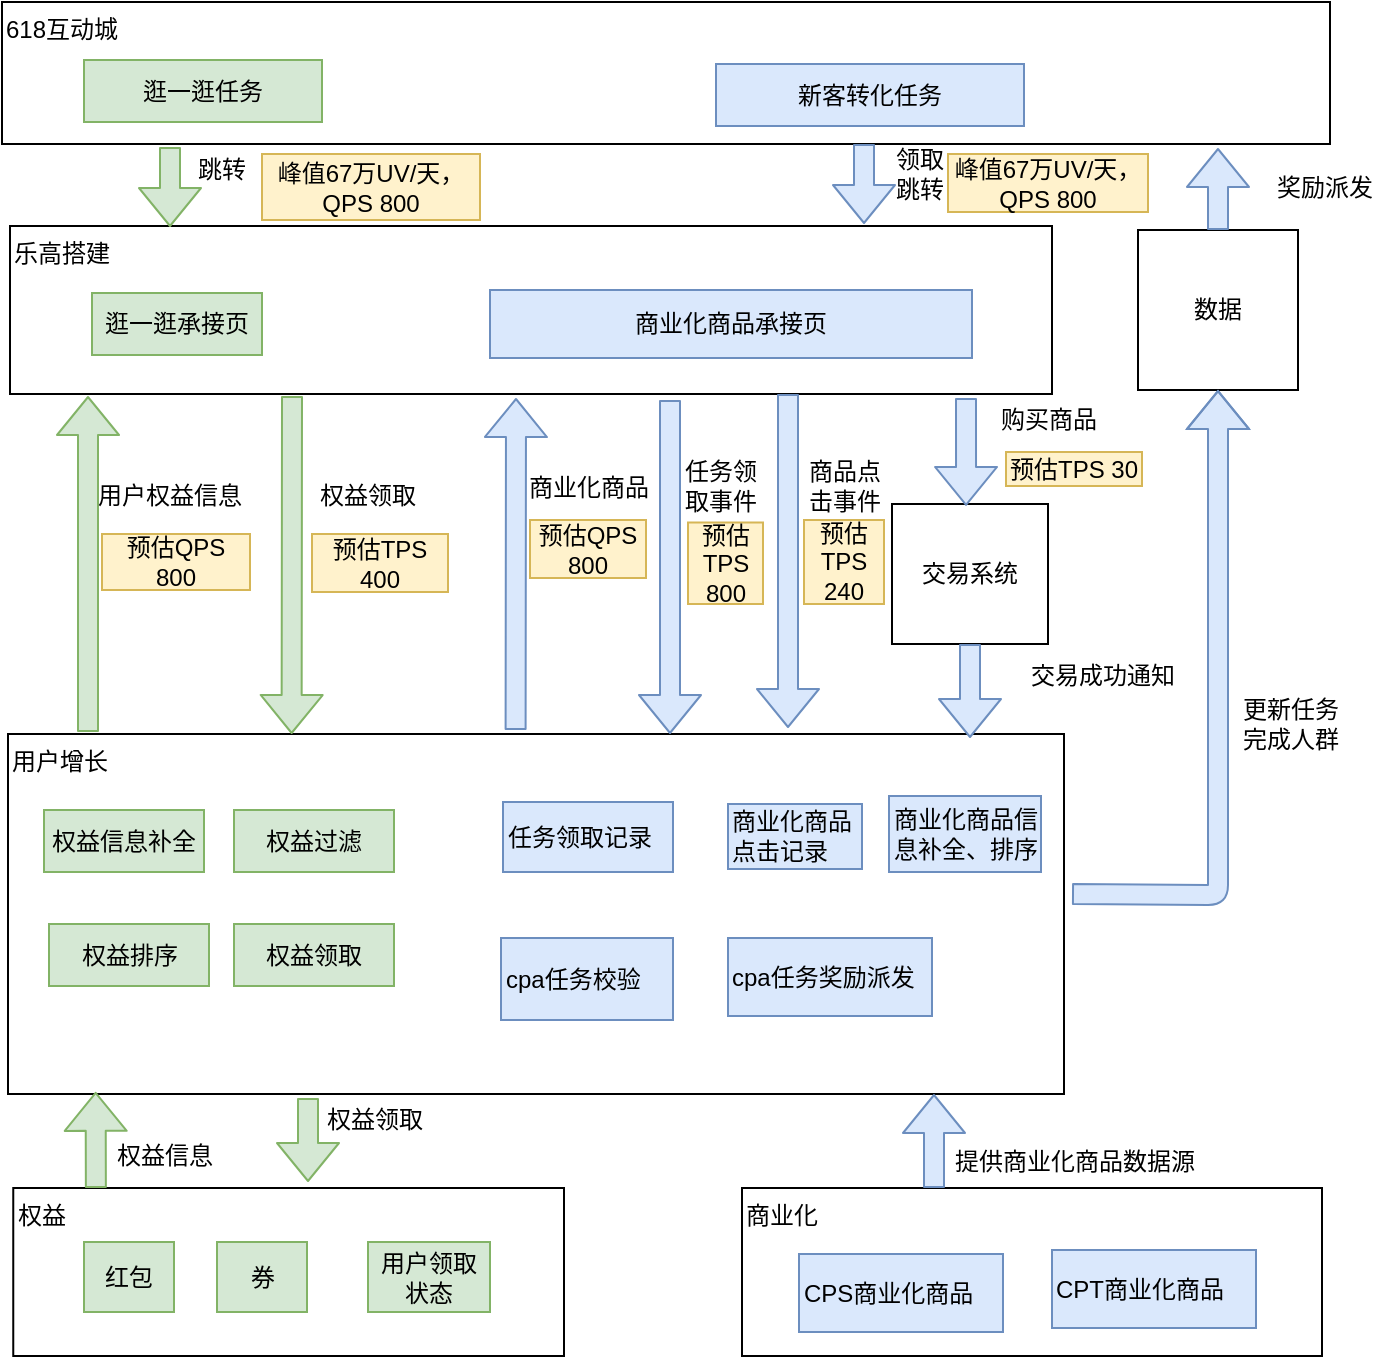 <mxfile version="14.7.0" type="github">
  <diagram id="WtcN0ib-zTL-6sgLEDqq" name="Page-1">
    <mxGraphModel dx="1395" dy="781" grid="0" gridSize="10" guides="1" tooltips="1" connect="1" arrows="1" fold="1" page="1" pageScale="1" pageWidth="827" pageHeight="1169" math="0" shadow="0">
      <root>
        <mxCell id="0" />
        <mxCell id="1" parent="0" />
        <mxCell id="yQsRP-smEFoYBMEX3547-4" value="&lt;div&gt;&lt;span&gt;618互动城&lt;/span&gt;&lt;/div&gt;" style="rounded=0;whiteSpace=wrap;html=1;align=left;verticalAlign=top;" parent="1" vertex="1">
          <mxGeometry x="57" y="150" width="664" height="71" as="geometry" />
        </mxCell>
        <mxCell id="yQsRP-smEFoYBMEX3547-5" value="乐高搭建" style="rounded=0;whiteSpace=wrap;html=1;align=left;verticalAlign=top;" parent="1" vertex="1">
          <mxGeometry x="61" y="262" width="521" height="84" as="geometry" />
        </mxCell>
        <mxCell id="yQsRP-smEFoYBMEX3547-6" value="用户增长" style="rounded=0;whiteSpace=wrap;html=1;verticalAlign=top;align=left;" parent="1" vertex="1">
          <mxGeometry x="60" y="516" width="528" height="180" as="geometry" />
        </mxCell>
        <mxCell id="yQsRP-smEFoYBMEX3547-7" value="逛一逛任务" style="rounded=0;whiteSpace=wrap;html=1;fillColor=#d5e8d4;strokeColor=#82b366;" parent="1" vertex="1">
          <mxGeometry x="98" y="179" width="119" height="31" as="geometry" />
        </mxCell>
        <mxCell id="yQsRP-smEFoYBMEX3547-8" value="新客转化任务" style="rounded=0;whiteSpace=wrap;html=1;fillColor=#dae8fc;strokeColor=#6c8ebf;" parent="1" vertex="1">
          <mxGeometry x="414" y="181" width="154" height="31" as="geometry" />
        </mxCell>
        <mxCell id="yQsRP-smEFoYBMEX3547-9" value="逛一逛承接页" style="rounded=0;whiteSpace=wrap;html=1;fillColor=#d5e8d4;strokeColor=#82b366;" parent="1" vertex="1">
          <mxGeometry x="102" y="295.5" width="85" height="31" as="geometry" />
        </mxCell>
        <mxCell id="yQsRP-smEFoYBMEX3547-10" value="商业化商品承接页" style="rounded=0;whiteSpace=wrap;html=1;fillColor=#dae8fc;strokeColor=#6c8ebf;" parent="1" vertex="1">
          <mxGeometry x="301" y="294" width="241" height="34" as="geometry" />
        </mxCell>
        <mxCell id="yQsRP-smEFoYBMEX3547-11" value="任务领取记录" style="rounded=0;whiteSpace=wrap;html=1;align=left;fillColor=#dae8fc;strokeColor=#6c8ebf;" parent="1" vertex="1">
          <mxGeometry x="307.5" y="550" width="85" height="35" as="geometry" />
        </mxCell>
        <mxCell id="yQsRP-smEFoYBMEX3547-12" value="商业化商品点击记录" style="rounded=0;whiteSpace=wrap;html=1;align=left;fillColor=#dae8fc;strokeColor=#6c8ebf;" parent="1" vertex="1">
          <mxGeometry x="420" y="551" width="67" height="32.5" as="geometry" />
        </mxCell>
        <mxCell id="yQsRP-smEFoYBMEX3547-13" value="商业化商品信息补全、排序" style="rounded=0;whiteSpace=wrap;html=1;align=left;fillColor=#dae8fc;strokeColor=#6c8ebf;" parent="1" vertex="1">
          <mxGeometry x="500.5" y="547" width="76" height="38" as="geometry" />
        </mxCell>
        <mxCell id="yQsRP-smEFoYBMEX3547-14" value="商业化" style="rounded=0;whiteSpace=wrap;html=1;align=left;verticalAlign=top;" parent="1" vertex="1">
          <mxGeometry x="427" y="743" width="290" height="84" as="geometry" />
        </mxCell>
        <mxCell id="yQsRP-smEFoYBMEX3547-15" value="cpa任务校验" style="rounded=0;whiteSpace=wrap;html=1;align=left;fillColor=#dae8fc;strokeColor=#6c8ebf;" parent="1" vertex="1">
          <mxGeometry x="306.5" y="618" width="86" height="41" as="geometry" />
        </mxCell>
        <mxCell id="yQsRP-smEFoYBMEX3547-16" value="cpa任务奖励派发" style="rounded=0;whiteSpace=wrap;html=1;align=left;fillColor=#dae8fc;strokeColor=#6c8ebf;" parent="1" vertex="1">
          <mxGeometry x="420" y="618" width="102" height="39" as="geometry" />
        </mxCell>
        <mxCell id="yQsRP-smEFoYBMEX3547-17" value="CPS商业化商品" style="rounded=0;whiteSpace=wrap;html=1;align=left;fillColor=#dae8fc;strokeColor=#6c8ebf;" parent="1" vertex="1">
          <mxGeometry x="455.5" y="776" width="102" height="39" as="geometry" />
        </mxCell>
        <mxCell id="yQsRP-smEFoYBMEX3547-18" value="CPT商业化商品" style="rounded=0;whiteSpace=wrap;html=1;align=left;fillColor=#dae8fc;strokeColor=#6c8ebf;" parent="1" vertex="1">
          <mxGeometry x="582" y="774" width="102" height="39" as="geometry" />
        </mxCell>
        <mxCell id="yQsRP-smEFoYBMEX3547-19" value="" style="shape=flexArrow;endArrow=classic;html=1;fillColor=#d5e8d4;strokeColor=#82b366;" parent="1" edge="1">
          <mxGeometry width="50" height="50" relative="1" as="geometry">
            <mxPoint x="141" y="222.5" as="sourcePoint" />
            <mxPoint x="141" y="262.5" as="targetPoint" />
          </mxGeometry>
        </mxCell>
        <mxCell id="yQsRP-smEFoYBMEX3547-20" value="跳转" style="text;html=1;strokeColor=none;fillColor=none;align=center;verticalAlign=middle;whiteSpace=wrap;rounded=0;" parent="1" vertex="1">
          <mxGeometry x="147" y="224" width="40" height="20" as="geometry" />
        </mxCell>
        <mxCell id="yQsRP-smEFoYBMEX3547-21" value="" style="shape=flexArrow;endArrow=classic;html=1;fillColor=#dae8fc;strokeColor=#6c8ebf;" parent="1" edge="1">
          <mxGeometry width="50" height="50" relative="1" as="geometry">
            <mxPoint x="391" y="349" as="sourcePoint" />
            <mxPoint x="391" y="516" as="targetPoint" />
          </mxGeometry>
        </mxCell>
        <mxCell id="yQsRP-smEFoYBMEX3547-23" value="交易系统" style="rounded=0;whiteSpace=wrap;html=1;align=center;" parent="1" vertex="1">
          <mxGeometry x="502" y="401" width="78" height="70" as="geometry" />
        </mxCell>
        <mxCell id="yQsRP-smEFoYBMEX3547-24" value="" style="shape=flexArrow;endArrow=classic;html=1;entryX=0.385;entryY=0.014;entryDx=0;entryDy=0;entryPerimeter=0;fillColor=#dae8fc;strokeColor=#6c8ebf;" parent="1" edge="1">
          <mxGeometry width="50" height="50" relative="1" as="geometry">
            <mxPoint x="539" y="348" as="sourcePoint" />
            <mxPoint x="539.03" y="401.98" as="targetPoint" />
          </mxGeometry>
        </mxCell>
        <mxCell id="yQsRP-smEFoYBMEX3547-25" value="" style="shape=flexArrow;endArrow=classic;html=1;exitX=0.5;exitY=1;exitDx=0;exitDy=0;fillColor=#dae8fc;strokeColor=#6c8ebf;" parent="1" edge="1" source="yQsRP-smEFoYBMEX3547-23">
          <mxGeometry width="50" height="50" relative="1" as="geometry">
            <mxPoint x="534.5" y="478" as="sourcePoint" />
            <mxPoint x="541" y="518" as="targetPoint" />
          </mxGeometry>
        </mxCell>
        <mxCell id="yQsRP-smEFoYBMEX3547-26" value="购买商品" style="text;html=1;strokeColor=none;fillColor=none;align=center;verticalAlign=middle;whiteSpace=wrap;rounded=0;" parent="1" vertex="1">
          <mxGeometry x="550" y="349" width="61" height="19" as="geometry" />
        </mxCell>
        <mxCell id="yQsRP-smEFoYBMEX3547-27" value="交易成功通知" style="text;html=1;strokeColor=none;fillColor=none;align=center;verticalAlign=middle;whiteSpace=wrap;rounded=0;" parent="1" vertex="1">
          <mxGeometry x="564" y="475" width="87" height="23" as="geometry" />
        </mxCell>
        <mxCell id="yQsRP-smEFoYBMEX3547-28" value="商品点击事件" style="text;html=1;strokeColor=none;fillColor=none;align=center;verticalAlign=middle;whiteSpace=wrap;rounded=0;" parent="1" vertex="1">
          <mxGeometry x="455.5" y="377" width="45" height="30" as="geometry" />
        </mxCell>
        <mxCell id="yQsRP-smEFoYBMEX3547-32" value="" style="shape=flexArrow;endArrow=classic;html=1;fillColor=#dae8fc;strokeColor=#6c8ebf;" parent="1" edge="1">
          <mxGeometry width="50" height="50" relative="1" as="geometry">
            <mxPoint x="523" y="743" as="sourcePoint" />
            <mxPoint x="523" y="696" as="targetPoint" />
          </mxGeometry>
        </mxCell>
        <mxCell id="yQsRP-smEFoYBMEX3547-33" value="" style="shape=flexArrow;endArrow=classic;html=1;fillColor=#d5e8d4;strokeColor=#82b366;" parent="1" edge="1">
          <mxGeometry width="50" height="50" relative="1" as="geometry">
            <mxPoint x="100" y="515" as="sourcePoint" />
            <mxPoint x="100" y="347" as="targetPoint" />
          </mxGeometry>
        </mxCell>
        <mxCell id="yQsRP-smEFoYBMEX3547-34" value="任务领取事件" style="text;html=1;strokeColor=none;fillColor=none;align=center;verticalAlign=middle;whiteSpace=wrap;rounded=0;" parent="1" vertex="1">
          <mxGeometry x="393.63" y="382" width="45" height="20" as="geometry" />
        </mxCell>
        <mxCell id="yQsRP-smEFoYBMEX3547-35" value="提供商业化商品数据源" style="text;html=1;strokeColor=none;fillColor=none;align=center;verticalAlign=middle;whiteSpace=wrap;rounded=0;" parent="1" vertex="1">
          <mxGeometry x="529.5" y="717" width="127" height="26" as="geometry" />
        </mxCell>
        <mxCell id="yQsRP-smEFoYBMEX3547-37" value="数据" style="whiteSpace=wrap;html=1;aspect=fixed;rounded=0;align=center;" parent="1" vertex="1">
          <mxGeometry x="625" y="264" width="80" height="80" as="geometry" />
        </mxCell>
        <mxCell id="yQsRP-smEFoYBMEX3547-38" value="" style="shape=flexArrow;endArrow=classic;html=1;entryX=0.5;entryY=1;entryDx=0;entryDy=0;edgeStyle=orthogonalEdgeStyle;fillColor=#dae8fc;strokeColor=#6c8ebf;" parent="1" target="yQsRP-smEFoYBMEX3547-37" edge="1">
          <mxGeometry width="50" height="50" relative="1" as="geometry">
            <mxPoint x="592" y="596" as="sourcePoint" />
            <mxPoint x="687" y="541" as="targetPoint" />
          </mxGeometry>
        </mxCell>
        <mxCell id="yQsRP-smEFoYBMEX3547-39" value="" style="shape=flexArrow;endArrow=classic;html=1;exitX=0.5;exitY=0;exitDx=0;exitDy=0;fillColor=#dae8fc;strokeColor=#6c8ebf;" parent="1" source="yQsRP-smEFoYBMEX3547-37" edge="1">
          <mxGeometry width="50" height="50" relative="1" as="geometry">
            <mxPoint x="727" y="313" as="sourcePoint" />
            <mxPoint x="665" y="223" as="targetPoint" />
          </mxGeometry>
        </mxCell>
        <mxCell id="yQsRP-smEFoYBMEX3547-40" value="更新任务完成人群" style="text;html=1;strokeColor=none;fillColor=none;align=center;verticalAlign=middle;whiteSpace=wrap;rounded=0;" parent="1" vertex="1">
          <mxGeometry x="672" y="492" width="59" height="37" as="geometry" />
        </mxCell>
        <mxCell id="yQsRP-smEFoYBMEX3547-41" value="奖励派发" style="text;html=1;strokeColor=none;fillColor=none;align=center;verticalAlign=middle;whiteSpace=wrap;rounded=0;" parent="1" vertex="1">
          <mxGeometry x="691" y="233" width="55" height="19" as="geometry" />
        </mxCell>
        <mxCell id="aoUgelIYWx5M8gE1ZAfv-2" value="预估TPS 240" style="text;html=1;strokeColor=#d6b656;fillColor=#fff2cc;align=center;verticalAlign=middle;whiteSpace=wrap;rounded=0;" vertex="1" parent="1">
          <mxGeometry x="458" y="409" width="40" height="42" as="geometry" />
        </mxCell>
        <mxCell id="aoUgelIYWx5M8gE1ZAfv-3" value="预估QPS 800" style="text;html=1;strokeColor=#d6b656;fillColor=#fff2cc;align=center;verticalAlign=middle;whiteSpace=wrap;rounded=0;" vertex="1" parent="1">
          <mxGeometry x="321" y="409" width="58" height="29" as="geometry" />
        </mxCell>
        <mxCell id="aoUgelIYWx5M8gE1ZAfv-4" value="峰值67万UV/天，QPS 800" style="text;html=1;strokeColor=#d6b656;fillColor=#fff2cc;align=center;verticalAlign=middle;whiteSpace=wrap;rounded=0;" vertex="1" parent="1">
          <mxGeometry x="187" y="226" width="109" height="33" as="geometry" />
        </mxCell>
        <mxCell id="aoUgelIYWx5M8gE1ZAfv-6" value="预估TPS 30" style="text;html=1;strokeColor=#d6b656;fillColor=#fff2cc;align=center;verticalAlign=middle;whiteSpace=wrap;rounded=0;" vertex="1" parent="1">
          <mxGeometry x="559" y="375" width="68" height="17" as="geometry" />
        </mxCell>
        <mxCell id="aoUgelIYWx5M8gE1ZAfv-7" value="" style="shape=flexArrow;endArrow=classic;html=1;fillColor=#dae8fc;strokeColor=#6c8ebf;" edge="1" parent="1">
          <mxGeometry width="50" height="50" relative="1" as="geometry">
            <mxPoint x="488" y="221" as="sourcePoint" />
            <mxPoint x="488" y="261" as="targetPoint" />
          </mxGeometry>
        </mxCell>
        <mxCell id="aoUgelIYWx5M8gE1ZAfv-10" value="峰值67万UV/天，QPS 800" style="text;html=1;strokeColor=#d6b656;fillColor=#fff2cc;align=center;verticalAlign=middle;whiteSpace=wrap;rounded=0;" vertex="1" parent="1">
          <mxGeometry x="530" y="226" width="100" height="29" as="geometry" />
        </mxCell>
        <mxCell id="aoUgelIYWx5M8gE1ZAfv-13" value="用户权益信息" style="text;html=1;strokeColor=none;fillColor=none;align=center;verticalAlign=middle;whiteSpace=wrap;rounded=0;" vertex="1" parent="1">
          <mxGeometry x="101" y="389" width="80" height="15" as="geometry" />
        </mxCell>
        <mxCell id="aoUgelIYWx5M8gE1ZAfv-14" value="预估QPS 800" style="rounded=0;whiteSpace=wrap;html=1;fillColor=#fff2cc;strokeColor=#d6b656;" vertex="1" parent="1">
          <mxGeometry x="107" y="416" width="74" height="28" as="geometry" />
        </mxCell>
        <mxCell id="aoUgelIYWx5M8gE1ZAfv-15" value="" style="shape=flexArrow;endArrow=classic;html=1;fillColor=#dae8fc;strokeColor=#6c8ebf;" edge="1" parent="1">
          <mxGeometry width="50" height="50" relative="1" as="geometry">
            <mxPoint x="450" y="346" as="sourcePoint" />
            <mxPoint x="450" y="513" as="targetPoint" />
          </mxGeometry>
        </mxCell>
        <mxCell id="aoUgelIYWx5M8gE1ZAfv-16" value="" style="shape=flexArrow;endArrow=classic;html=1;exitX=0.475;exitY=-0.011;exitDx=0;exitDy=0;exitPerimeter=0;fillColor=#dae8fc;strokeColor=#6c8ebf;" edge="1" parent="1">
          <mxGeometry width="50" height="50" relative="1" as="geometry">
            <mxPoint x="313.8" y="514.02" as="sourcePoint" />
            <mxPoint x="314" y="348" as="targetPoint" />
          </mxGeometry>
        </mxCell>
        <mxCell id="aoUgelIYWx5M8gE1ZAfv-17" value="商业化商品" style="text;html=1;align=center;verticalAlign=middle;resizable=0;points=[];autosize=1;strokeColor=none;" vertex="1" parent="1">
          <mxGeometry x="315" y="384" width="70" height="18" as="geometry" />
        </mxCell>
        <mxCell id="aoUgelIYWx5M8gE1ZAfv-18" value="预估TPS 800" style="text;html=1;strokeColor=#d6b656;fillColor=#fff2cc;align=center;verticalAlign=middle;whiteSpace=wrap;rounded=0;" vertex="1" parent="1">
          <mxGeometry x="400" y="410.25" width="37.5" height="40.75" as="geometry" />
        </mxCell>
        <mxCell id="aoUgelIYWx5M8gE1ZAfv-21" value="权益" style="rounded=0;whiteSpace=wrap;html=1;align=left;verticalAlign=top;" vertex="1" parent="1">
          <mxGeometry x="62.63" y="743" width="275.37" height="84" as="geometry" />
        </mxCell>
        <mxCell id="aoUgelIYWx5M8gE1ZAfv-22" value="红包" style="rounded=0;whiteSpace=wrap;html=1;fillColor=#d5e8d4;strokeColor=#82b366;" vertex="1" parent="1">
          <mxGeometry x="98" y="770" width="45" height="35" as="geometry" />
        </mxCell>
        <mxCell id="aoUgelIYWx5M8gE1ZAfv-23" value="券" style="rounded=0;whiteSpace=wrap;html=1;fillColor=#d5e8d4;strokeColor=#82b366;" vertex="1" parent="1">
          <mxGeometry x="164.5" y="770" width="45" height="35" as="geometry" />
        </mxCell>
        <mxCell id="aoUgelIYWx5M8gE1ZAfv-24" value="用户领取状态" style="rounded=0;whiteSpace=wrap;html=1;fillColor=#d5e8d4;strokeColor=#82b366;" vertex="1" parent="1">
          <mxGeometry x="240" y="770" width="61" height="35" as="geometry" />
        </mxCell>
        <mxCell id="aoUgelIYWx5M8gE1ZAfv-25" value="" style="shape=flexArrow;endArrow=classic;html=1;entryX=0.083;entryY=0.994;entryDx=0;entryDy=0;entryPerimeter=0;exitX=0.15;exitY=0;exitDx=0;exitDy=0;exitPerimeter=0;fillColor=#d5e8d4;strokeColor=#82b366;" edge="1" parent="1" source="aoUgelIYWx5M8gE1ZAfv-21" target="yQsRP-smEFoYBMEX3547-6">
          <mxGeometry width="50" height="50" relative="1" as="geometry">
            <mxPoint x="190.5" y="743" as="sourcePoint" />
            <mxPoint x="190.5" y="696" as="targetPoint" />
          </mxGeometry>
        </mxCell>
        <mxCell id="aoUgelIYWx5M8gE1ZAfv-26" value="权益信息" style="text;html=1;strokeColor=none;fillColor=none;align=center;verticalAlign=middle;whiteSpace=wrap;rounded=0;" vertex="1" parent="1">
          <mxGeometry x="107" y="714" width="62.5" height="26" as="geometry" />
        </mxCell>
        <mxCell id="aoUgelIYWx5M8gE1ZAfv-27" value="权益信息补全" style="rounded=0;whiteSpace=wrap;html=1;fillColor=#d5e8d4;strokeColor=#82b366;" vertex="1" parent="1">
          <mxGeometry x="78" y="554" width="80" height="31" as="geometry" />
        </mxCell>
        <mxCell id="aoUgelIYWx5M8gE1ZAfv-29" value="权益过滤" style="rounded=0;whiteSpace=wrap;html=1;fillColor=#d5e8d4;strokeColor=#82b366;" vertex="1" parent="1">
          <mxGeometry x="173" y="554" width="80" height="31" as="geometry" />
        </mxCell>
        <mxCell id="aoUgelIYWx5M8gE1ZAfv-30" value="权益排序" style="rounded=0;whiteSpace=wrap;html=1;fillColor=#d5e8d4;strokeColor=#82b366;" vertex="1" parent="1">
          <mxGeometry x="80.5" y="611" width="80" height="31" as="geometry" />
        </mxCell>
        <mxCell id="aoUgelIYWx5M8gE1ZAfv-31" value="权益领取" style="rounded=0;whiteSpace=wrap;html=1;fillColor=#d5e8d4;strokeColor=#82b366;" vertex="1" parent="1">
          <mxGeometry x="173" y="611" width="80" height="31" as="geometry" />
        </mxCell>
        <mxCell id="aoUgelIYWx5M8gE1ZAfv-32" value="" style="shape=flexArrow;endArrow=classic;html=1;entryX=0.297;entryY=0;entryDx=0;entryDy=0;entryPerimeter=0;fillColor=#d5e8d4;strokeColor=#82b366;" edge="1" parent="1">
          <mxGeometry width="50" height="50" relative="1" as="geometry">
            <mxPoint x="202" y="347" as="sourcePoint" />
            <mxPoint x="201.816" y="516" as="targetPoint" />
          </mxGeometry>
        </mxCell>
        <mxCell id="aoUgelIYWx5M8gE1ZAfv-33" value="权益领取" style="text;html=1;strokeColor=none;fillColor=none;align=center;verticalAlign=middle;whiteSpace=wrap;rounded=0;" vertex="1" parent="1">
          <mxGeometry x="215" y="387" width="50" height="20" as="geometry" />
        </mxCell>
        <mxCell id="aoUgelIYWx5M8gE1ZAfv-34" value="预估TPS&lt;br&gt;400" style="rounded=0;whiteSpace=wrap;html=1;fillColor=#fff2cc;strokeColor=#d6b656;" vertex="1" parent="1">
          <mxGeometry x="212" y="416" width="68" height="29" as="geometry" />
        </mxCell>
        <mxCell id="aoUgelIYWx5M8gE1ZAfv-35" value="" style="shape=flexArrow;endArrow=classic;html=1;fillColor=#d5e8d4;strokeColor=#82b366;" edge="1" parent="1">
          <mxGeometry width="50" height="50" relative="1" as="geometry">
            <mxPoint x="210" y="698" as="sourcePoint" />
            <mxPoint x="210" y="740" as="targetPoint" />
          </mxGeometry>
        </mxCell>
        <mxCell id="aoUgelIYWx5M8gE1ZAfv-36" value="权益领取" style="text;html=1;strokeColor=none;fillColor=none;align=center;verticalAlign=middle;whiteSpace=wrap;rounded=0;" vertex="1" parent="1">
          <mxGeometry x="212" y="696" width="62.5" height="26" as="geometry" />
        </mxCell>
        <mxCell id="aoUgelIYWx5M8gE1ZAfv-38" value="领取跳转" style="text;html=1;strokeColor=none;fillColor=none;align=center;verticalAlign=middle;whiteSpace=wrap;rounded=0;" vertex="1" parent="1">
          <mxGeometry x="498" y="226" width="36" height="20" as="geometry" />
        </mxCell>
      </root>
    </mxGraphModel>
  </diagram>
</mxfile>
